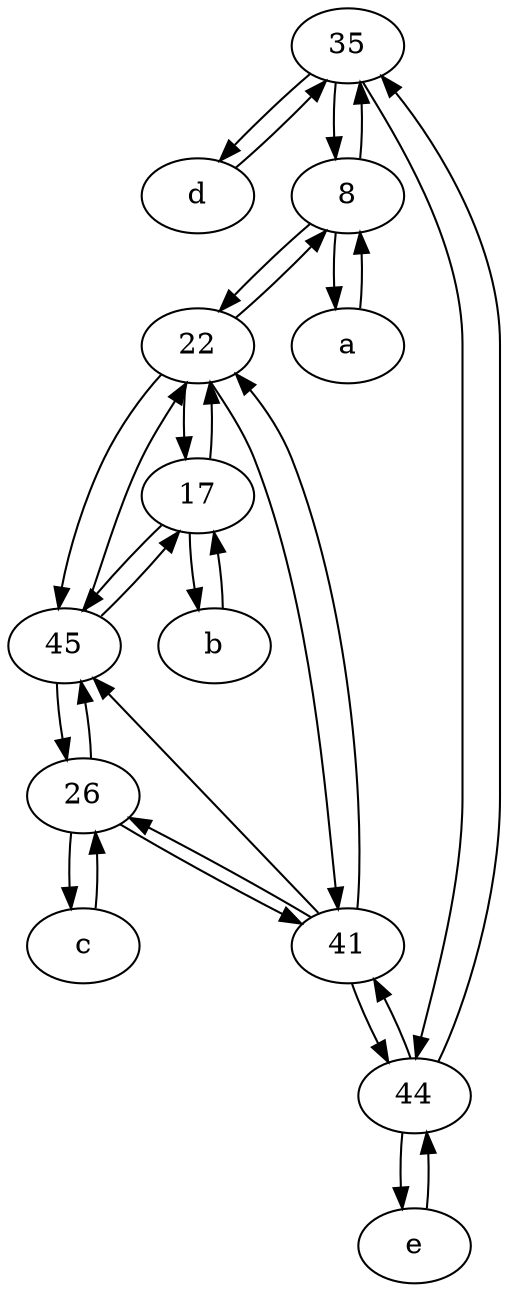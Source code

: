 digraph  {
	35;
	d [pos="20,30!"];
	17;
	22;
	e [pos="30,50!"];
	45;
	26;
	41;
	8;
	c [pos="20,10!"];
	a [pos="40,10!"];
	b [pos="50,20!"];
	44;
	45 -> 17;
	41 -> 22;
	26 -> 41;
	26 -> c;
	45 -> 26;
	44 -> 35;
	22 -> 45;
	c -> 26;
	22 -> 17;
	d -> 35;
	35 -> 44;
	44 -> e;
	b -> 17;
	8 -> a;
	44 -> 41;
	8 -> 22;
	41 -> 45;
	8 -> 35;
	17 -> 45;
	26 -> 45;
	41 -> 44;
	45 -> 22;
	35 -> 8;
	e -> 44;
	22 -> 8;
	41 -> 26;
	17 -> b;
	35 -> d;
	a -> 8;
	22 -> 41;
	17 -> 22;

	}